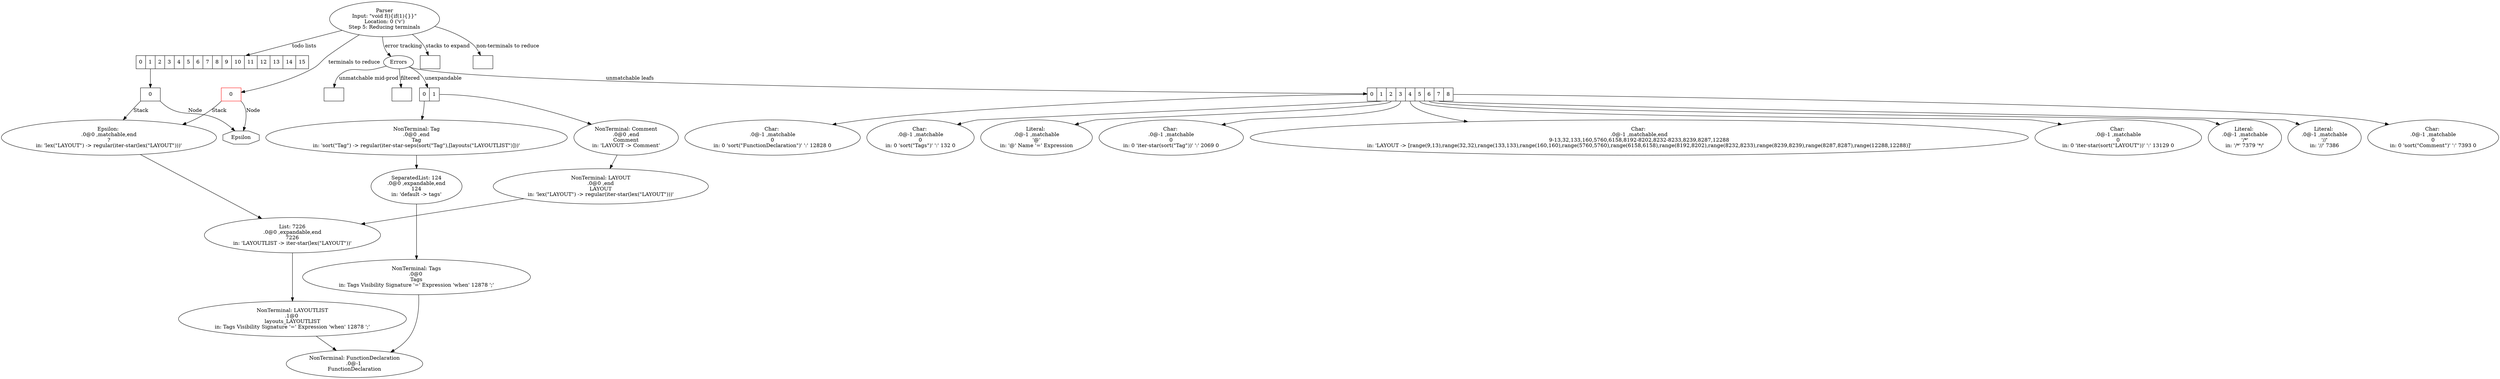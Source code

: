 digraph Parser {
"Parser"["label"="Parser\nInput: \"void f(){if(1){}}\"\nLocation: 0 ('v')\nStep 5: Reducing terminals"];
"todo-1"["label"="<0> 0", "shape"="record"];
"-2"["label"="Epsilon: \n.0@0 ,matchable,end\n?\nin: 'lex(\"LAYOUT\") -> regular(\iter-star(lex(\"LAYOUT\")))'"];
"7226"["label"="List: 7226\n.0@0 ,expandable,end\n7226\nin: 'LAYOUTLIST -> \iter-star(lex(\"LAYOUT\"))'"];
"12860"["label"="NonTerminal: LAYOUTLIST\n.1@0 \nlayouts_LAYOUTLIST\nin: Tags Visibility Signature '=' Expression 'when' 12878 ';'"];
"-1"["label"="NonTerminal: FunctionDeclaration\n.0@-1 \nFunctionDeclaration"];
"12860" -> "-1";
"7226" -> "12860";
"-2" -> "7226";
"todo-1":"0":sw -> "-2"["label"="Stack"];
"46484886"["shape"="octagon", "label"="Epsilon"];
"todo-1":"0":se -> "46484886"["label"="Node"];
"todoLists":"1" -> "todo-1";
"todoLists"["label"="<0> 0 | <1> 1 | <2> 2 | <3> 3 | <4> 4 | <5> 5 | <6> 6 | <7> 7 | <8> 8 | <9> 9 | <10> 10 | <11> 11 | <12> 12 | <13> 13 | <14> 14 | <15> 15", "shape"="record"];
"Parser" -> "todoLists"["label"="todo lists"];
"stacksToExpand"["label"="", "shape"="record"];
"Parser" -> "stacksToExpand"["label"="stacks to expand"];
"terminalsToReduce"["label"="<0> 0", "shape"="record", "color"="red"];
"terminalsToReduce":"0":sw -> "-2"["label"="Stack"];
"terminalsToReduce":"0":se -> "46484886"["label"="Node"];
"Parser" -> "terminalsToReduce"["label"="terminals to reduce"];
"nonTerminalsToReduce"["label"="", "shape"="record"];
"Parser" -> "nonTerminalsToReduce"["label"="non-terminals to reduce"];
"122"["label"="NonTerminal: Tag\n.0@0 ,end\nTag\nin: 'sort(\"Tag\") -> regular(\iter-star-seps(sort(\"Tag\"),[layouts(\"LAYOUTLIST\")]))'"];
"124"["label"="SeparatedList: 124\n.0@0 ,expandable,end\n124\nin: 'default -> tags'"];
"12858"["label"="NonTerminal: Tags\n.0@0 \nTags\nin: Tags Visibility Signature '=' Expression 'when' 12878 ';'"];
"12858" -> "-1";
"124" -> "12858";
"122" -> "124";
"unexpandableNodes":"0" -> "122";
"13120"["label"="NonTerminal: Comment\n.0@0 ,end\nComment\nin: 'LAYOUT -> Comment'"];
"7221"["label"="NonTerminal: LAYOUT\n.0@0 ,end\nLAYOUT\nin: 'lex(\"LAYOUT\") -> regular(\iter-star(lex(\"LAYOUT\")))'"];
"7221" -> "7226";
"13120" -> "7221";
"unexpandableNodes":"1" -> "13120";
"unexpandableNodes"["label"="<0> 0 | <1> 1", "shape"="record"];
"12824"["label"="Char: \n.0@-1 ,matchable\n0\nin: 0 'sort(\"FunctionDeclaration\")' ':' 12828 0"];
"unmatchableLeafNodes":"0" -> "12824";
"128"["label"="Char: \n.0@-1 ,matchable\n0\nin: 0 'sort(\"Tags\")' ':' 132 0"];
"unmatchableLeafNodes":"1" -> "128";
"2043"["label"="Literal: \n.0@-1 ,matchable\n'@'\nin: '@' Name '=' Expression"];
"unmatchableLeafNodes":"2" -> "2043";
"2065"["label"="Char: \n.0@-1 ,matchable\n0\nin: 0 '\iter-star(sort(\"Tag\"))' ':' 2069 0"];
"unmatchableLeafNodes":"3" -> "2065";
"13122"["label"="Char: \n.0@-1 ,matchable,end\n9-13,32,133,160,5760,6158,8192-8202,8232-8233,8239,8287,12288\nin: 'LAYOUT -> [range(9,13),range(32,32),range(133,133),range(160,160),range(5760,5760),range(6158,6158),range(8192,8202),range(8232,8233),range(8239,8239),range(8287,8287),range(12288,12288)]'"];
"unmatchableLeafNodes":"4" -> "13122";
"13125"["label"="Char: \n.0@-1 ,matchable\n0\nin: 0 '\iter-star(sort(\"LAYOUT\"))' ':' 13129 0"];
"unmatchableLeafNodes":"5" -> "13125";
"7373"["label"="Literal: \n.0@-1 ,matchable\n'/*'\nin: '/*' 7379 '*/'"];
"unmatchableLeafNodes":"6" -> "7373";
"7382"["label"="Literal: \n.0@-1 ,matchable\n'//'\nin: '//' 7386"];
"unmatchableLeafNodes":"7" -> "7382";
"7389"["label"="Char: \n.0@-1 ,matchable\n0\nin: 0 'sort(\"Comment\")' ':' 7393 0"];
"unmatchableLeafNodes":"8" -> "7389";
"unmatchableLeafNodes"["label"="<0> 0 | <1> 1 | <2> 2 | <3> 3 | <4> 4 | <5> 5 | <6> 6 | <7> 7 | <8> 8", "shape"="record"];
"unmatchableMidProductionNodes"["shape"="record", "label"=""];
"filteredNodes"["label"="", "shape"="record"];
"error"["label"="Errors"];
"Parser" -> "error"["label"="error tracking"];
"error" -> "unexpandableNodes"["label"="unexpandable"];
"error" -> "unmatchableLeafNodes"["label"="unmatchable leafs"];
"error" -> "unmatchableMidProductionNodes"["label"="unmatchable mid-prod"];
"error" -> "filteredNodes"["label"="filtered"];
}
